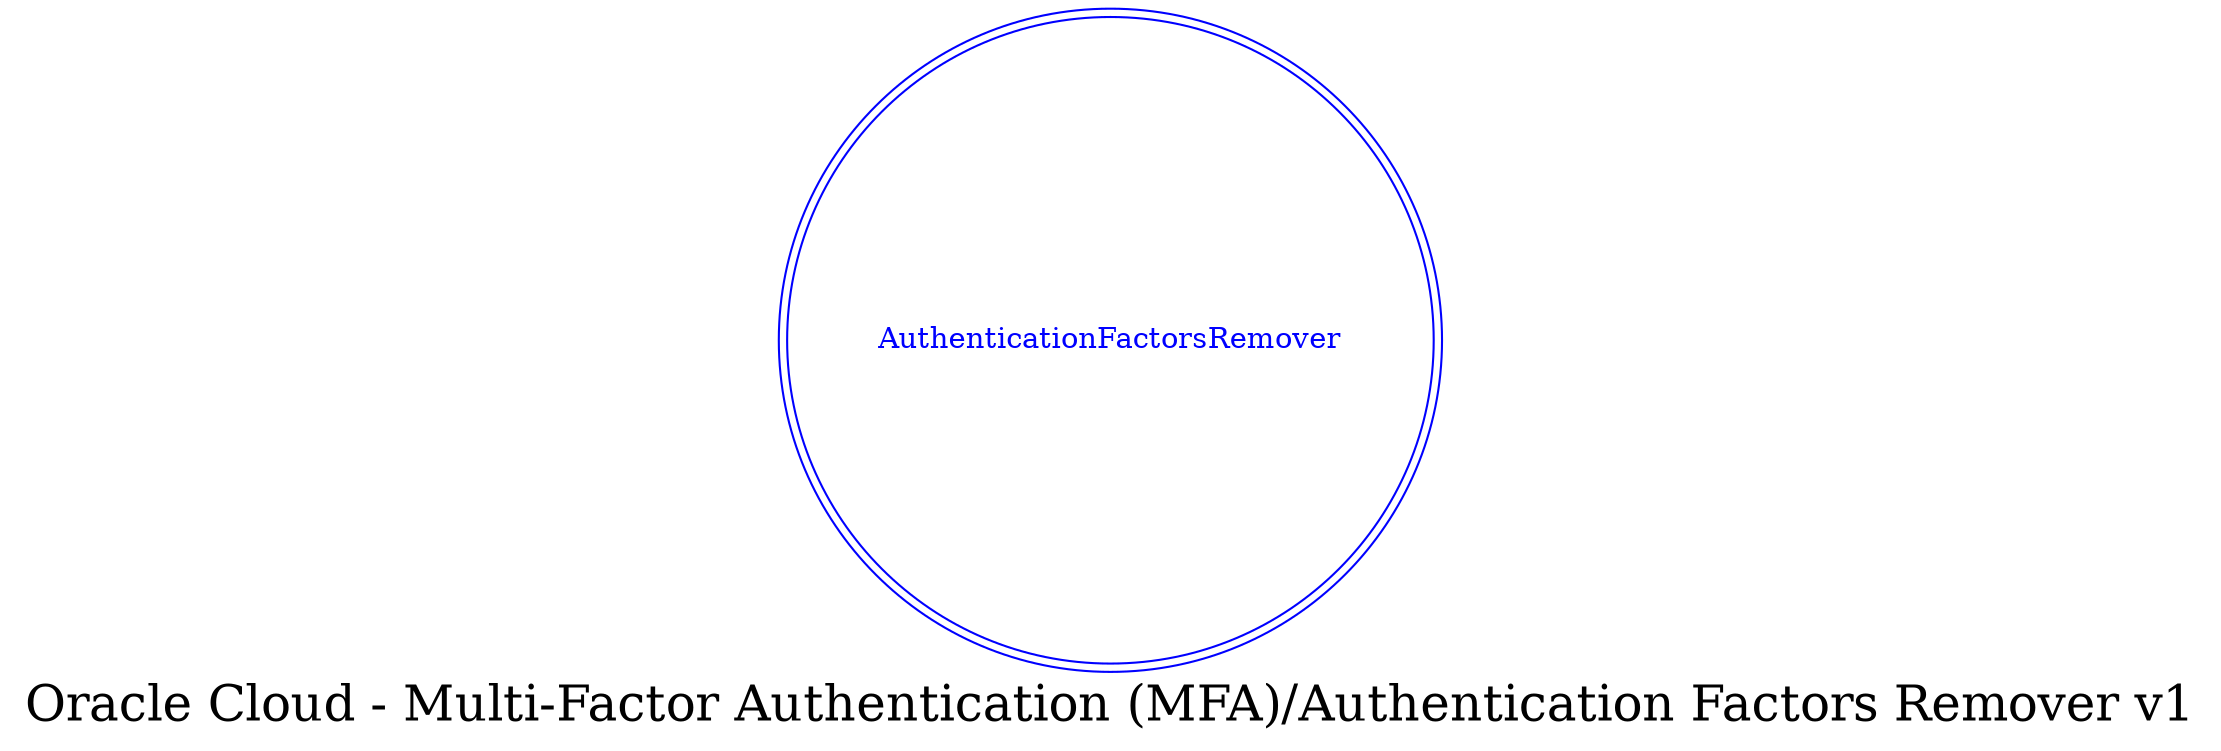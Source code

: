 digraph LexiconGraph {
graph[label="Oracle Cloud - Multi-Factor Authentication (MFA)/Authentication Factors Remover v1", fontsize=24]
splines=true
"AuthenticationFactorsRemover" [color=blue, fontcolor=blue, shape=doublecircle]
}
